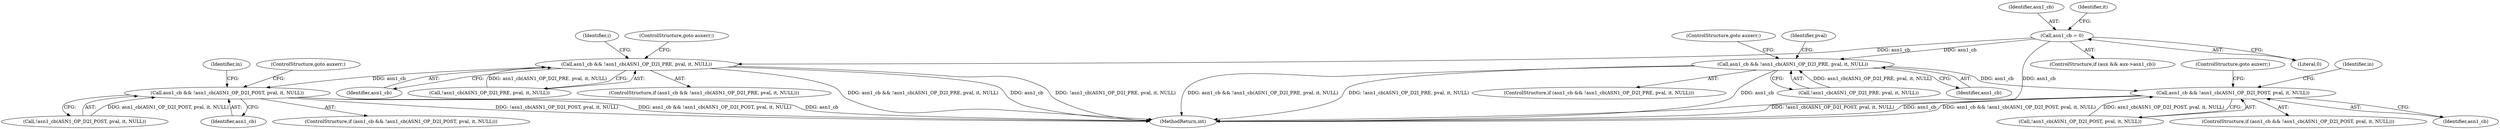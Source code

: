 digraph "0_openssl_cc598f321fbac9c04da5766243ed55d55948637d@pointer" {
"1000197" [label="(Call,asn1_cb = 0)"];
"1000455" [label="(Call,asn1_cb && !asn1_cb(ASN1_OP_D2I_PRE, pval, it, NULL))"];
"1000598" [label="(Call,asn1_cb && !asn1_cb(ASN1_OP_D2I_POST, pval, it, NULL))"];
"1000716" [label="(Call,asn1_cb && !asn1_cb(ASN1_OP_D2I_PRE, pval, it, NULL))"];
"1000979" [label="(Call,asn1_cb && !asn1_cb(ASN1_OP_D2I_POST, pval, it, NULL))"];
"1000609" [label="(Identifier,in)"];
"1000981" [label="(Call,!asn1_cb(ASN1_OP_D2I_POST, pval, it, NULL))"];
"1000457" [label="(Call,!asn1_cb(ASN1_OP_D2I_PRE, pval, it, NULL))"];
"1000980" [label="(Identifier,asn1_cb)"];
"1000466" [label="(Identifier,pval)"];
"1000456" [label="(Identifier,asn1_cb)"];
"1000598" [label="(Call,asn1_cb && !asn1_cb(ASN1_OP_D2I_POST, pval, it, NULL))"];
"1000987" [label="(ControlStructure,goto auxerr;)"];
"1000715" [label="(ControlStructure,if (asn1_cb && !asn1_cb(ASN1_OP_D2I_PRE, pval, it, NULL)))"];
"1000606" [label="(ControlStructure,goto auxerr;)"];
"1000198" [label="(Identifier,asn1_cb)"];
"1000597" [label="(ControlStructure,if (asn1_cb && !asn1_cb(ASN1_OP_D2I_POST, pval, it, NULL)))"];
"1000202" [label="(Identifier,it)"];
"1001021" [label="(MethodReturn,int)"];
"1000197" [label="(Call,asn1_cb = 0)"];
"1000728" [label="(Identifier,i)"];
"1000717" [label="(Identifier,asn1_cb)"];
"1000718" [label="(Call,!asn1_cb(ASN1_OP_D2I_PRE, pval, it, NULL))"];
"1000716" [label="(Call,asn1_cb && !asn1_cb(ASN1_OP_D2I_PRE, pval, it, NULL))"];
"1000978" [label="(ControlStructure,if (asn1_cb && !asn1_cb(ASN1_OP_D2I_POST, pval, it, NULL)))"];
"1000199" [label="(Literal,0)"];
"1000463" [label="(ControlStructure,goto auxerr;)"];
"1000724" [label="(ControlStructure,goto auxerr;)"];
"1000191" [label="(ControlStructure,if (aux && aux->asn1_cb))"];
"1000599" [label="(Identifier,asn1_cb)"];
"1000454" [label="(ControlStructure,if (asn1_cb && !asn1_cb(ASN1_OP_D2I_PRE, pval, it, NULL)))"];
"1000455" [label="(Call,asn1_cb && !asn1_cb(ASN1_OP_D2I_PRE, pval, it, NULL))"];
"1000979" [label="(Call,asn1_cb && !asn1_cb(ASN1_OP_D2I_POST, pval, it, NULL))"];
"1000600" [label="(Call,!asn1_cb(ASN1_OP_D2I_POST, pval, it, NULL))"];
"1000990" [label="(Identifier,in)"];
"1000197" -> "1000191"  [label="AST: "];
"1000197" -> "1000199"  [label="CFG: "];
"1000198" -> "1000197"  [label="AST: "];
"1000199" -> "1000197"  [label="AST: "];
"1000202" -> "1000197"  [label="CFG: "];
"1000197" -> "1001021"  [label="DDG: asn1_cb"];
"1000197" -> "1000455"  [label="DDG: asn1_cb"];
"1000197" -> "1000716"  [label="DDG: asn1_cb"];
"1000455" -> "1000454"  [label="AST: "];
"1000455" -> "1000456"  [label="CFG: "];
"1000455" -> "1000457"  [label="CFG: "];
"1000456" -> "1000455"  [label="AST: "];
"1000457" -> "1000455"  [label="AST: "];
"1000463" -> "1000455"  [label="CFG: "];
"1000466" -> "1000455"  [label="CFG: "];
"1000455" -> "1001021"  [label="DDG: asn1_cb && !asn1_cb(ASN1_OP_D2I_PRE, pval, it, NULL)"];
"1000455" -> "1001021"  [label="DDG: !asn1_cb(ASN1_OP_D2I_PRE, pval, it, NULL)"];
"1000455" -> "1001021"  [label="DDG: asn1_cb"];
"1000457" -> "1000455"  [label="DDG: asn1_cb(ASN1_OP_D2I_PRE, pval, it, NULL)"];
"1000455" -> "1000598"  [label="DDG: asn1_cb"];
"1000598" -> "1000597"  [label="AST: "];
"1000598" -> "1000599"  [label="CFG: "];
"1000598" -> "1000600"  [label="CFG: "];
"1000599" -> "1000598"  [label="AST: "];
"1000600" -> "1000598"  [label="AST: "];
"1000606" -> "1000598"  [label="CFG: "];
"1000609" -> "1000598"  [label="CFG: "];
"1000598" -> "1001021"  [label="DDG: asn1_cb"];
"1000598" -> "1001021"  [label="DDG: asn1_cb && !asn1_cb(ASN1_OP_D2I_POST, pval, it, NULL)"];
"1000598" -> "1001021"  [label="DDG: !asn1_cb(ASN1_OP_D2I_POST, pval, it, NULL)"];
"1000600" -> "1000598"  [label="DDG: asn1_cb(ASN1_OP_D2I_POST, pval, it, NULL)"];
"1000716" -> "1000715"  [label="AST: "];
"1000716" -> "1000717"  [label="CFG: "];
"1000716" -> "1000718"  [label="CFG: "];
"1000717" -> "1000716"  [label="AST: "];
"1000718" -> "1000716"  [label="AST: "];
"1000724" -> "1000716"  [label="CFG: "];
"1000728" -> "1000716"  [label="CFG: "];
"1000716" -> "1001021"  [label="DDG: asn1_cb && !asn1_cb(ASN1_OP_D2I_PRE, pval, it, NULL)"];
"1000716" -> "1001021"  [label="DDG: asn1_cb"];
"1000716" -> "1001021"  [label="DDG: !asn1_cb(ASN1_OP_D2I_PRE, pval, it, NULL)"];
"1000718" -> "1000716"  [label="DDG: asn1_cb(ASN1_OP_D2I_PRE, pval, it, NULL)"];
"1000716" -> "1000979"  [label="DDG: asn1_cb"];
"1000979" -> "1000978"  [label="AST: "];
"1000979" -> "1000980"  [label="CFG: "];
"1000979" -> "1000981"  [label="CFG: "];
"1000980" -> "1000979"  [label="AST: "];
"1000981" -> "1000979"  [label="AST: "];
"1000987" -> "1000979"  [label="CFG: "];
"1000990" -> "1000979"  [label="CFG: "];
"1000979" -> "1001021"  [label="DDG: !asn1_cb(ASN1_OP_D2I_POST, pval, it, NULL)"];
"1000979" -> "1001021"  [label="DDG: asn1_cb && !asn1_cb(ASN1_OP_D2I_POST, pval, it, NULL)"];
"1000979" -> "1001021"  [label="DDG: asn1_cb"];
"1000981" -> "1000979"  [label="DDG: asn1_cb(ASN1_OP_D2I_POST, pval, it, NULL)"];
}
